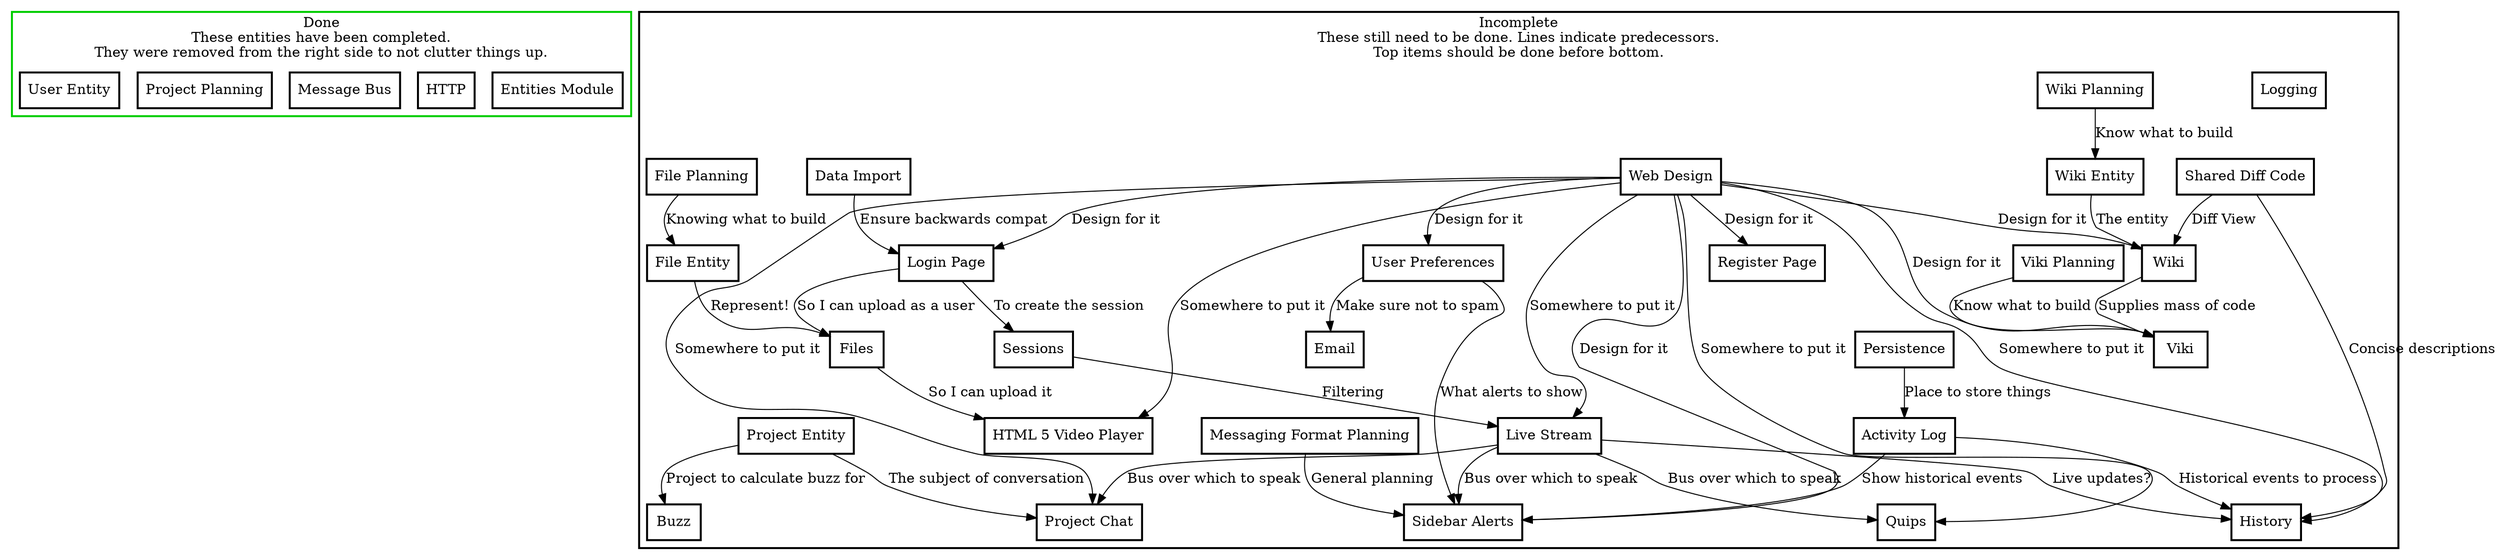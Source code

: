 digraph FeatureList {
#    nodesep = 1.0
    
# Boxes are for servers
    node [shape="box", color=black style=bold];

    subgraph cluster_done {
        style=bold
        color=green3
        shape=box
        label="Done\nThese entities have been completed.\nThey were removed from the right side to not clutter things up."

        entities [ label="Entities Module" ];
        http_framework [ label="HTTP" ];
        message_bus [ label="Message Bus" ];        
        project_planning [ label="Project Planning" ];
        user_entity [ label="User Entity" ];
    };
    
    subgraph cluster_not {
        style=bold
        color=black
        shape=box
        label="Incomplete\nThese still need to be done. Lines indicate predecessors.\nTop items should be done before bottom."
        
        activity_log [ label="Activity Log" ];
        alert_format_planning [ label="Messaging Format Planning" ];
        buzz [ label="Buzz" ];
        data_import [ label="Data Import" ];
        diff_code [ label="Shared Diff Code"];
        email [ label="Email" ];
        file_entity [ label="File Entity" ];
        file_planning [ label="File Planning" ];
        files [ label="Files" ];
        header_sayings [ label="Quips" ];
        history_tool [ label="History" ];
        html5_video [ label="HTML 5 Video Player" ];
        live_stream [ label="Live Stream" ];
        logging [ label="Logging" ];
        login_page [ label="Login Page" ];
        persistence [ label="Persistence" ];
        project_chat [ label="Project Chat" ];
        project_entity [ label="Project Entity" ];
        register_page [ label="Register Page" ];
        sessions [ label="Sessions" ];
        sidebar_alerts [ label="Sidebar Alerts" ];
        user_preferences [ label="User Preferences" ];
        viki [ label="Viki" ];
        viki_planning [ label = "Viki Planning" ];
        web_design [ label = "Web Design" ];
        wiki [ label="Wiki" ];
        wiki_entity [ label="Wiki Entity" ];
        wiki_planning [ label="Wiki Planning" ];
    }

    activity_log->history_tool [ label = "Historical events to process" ];
    activity_log->sidebar_alerts [ label = "Show historical events" ];
    alert_format_planning->sidebar_alerts [ label = "General planning" ];
    data_import->login_page [ label = "Ensure backwards compat" ];
    diff_code->history_tool [ label = "Concise descriptions"];
    diff_code->wiki [ label = "Diff View" ];
    file_entity->files [ label="Represent!" ];
    file_planning->file_entity [ label="Knowing what to build" ];
    files->html5_video [ label="So I can upload it" ];
    live_stream->header_sayings [ label = "Bus over which to speak" ];
    live_stream->history_tool [ label = "Live updates?" ];
    live_stream->project_chat [ label = "Bus over which to speak" ];
    live_stream->sidebar_alerts [ label = "Bus over which to speak" ];
    login_page->files [ label="So I can upload as a user" ];
    login_page->sessions [ label = "To create the session" ];
    persistence->activity_log [ label="Place to store things" ];
    project_entity->buzz [ label = "Project to calculate buzz for" ];
    project_entity->project_chat [ label = "The subject of conversation" ];
    sessions->live_stream [ label = "Filtering" ];
    user_preferences->email [ label="Make sure not to spam" ];
    user_preferences->sidebar_alerts [ label = "What alerts to show" ];
    viki_planning->viki [ label = "Know what to build" ];
    web_design->header_sayings [ label = "Somewhere to put it" ];
    web_design->history_tool [ label = "Somewhere to put it" ];
    web_design->html5_video [ label = "Somewhere to put it" ];
    web_design->live_stream [ label = "Somewhere to put it" ];
    web_design->login_page [ label = "Design for it" ];
    web_design->project_chat [ label = "Somewhere to put it" ];
    web_design->register_page [ label = "Design for it" ];
    web_design->sidebar_alerts [ label = "Design for it" ];
    web_design->user_preferences [ label = "Design for it" ];
    web_design->viki [ label = "Design for it" ];
    web_design->wiki [ label = "Design for it" ];
    wiki_entity->wiki [ label = "The entity" ];
    wiki_planning->wiki_entity [ label = "Know what to build" ];
    wiki->viki [ label = "Supplies mass of code" ];
}